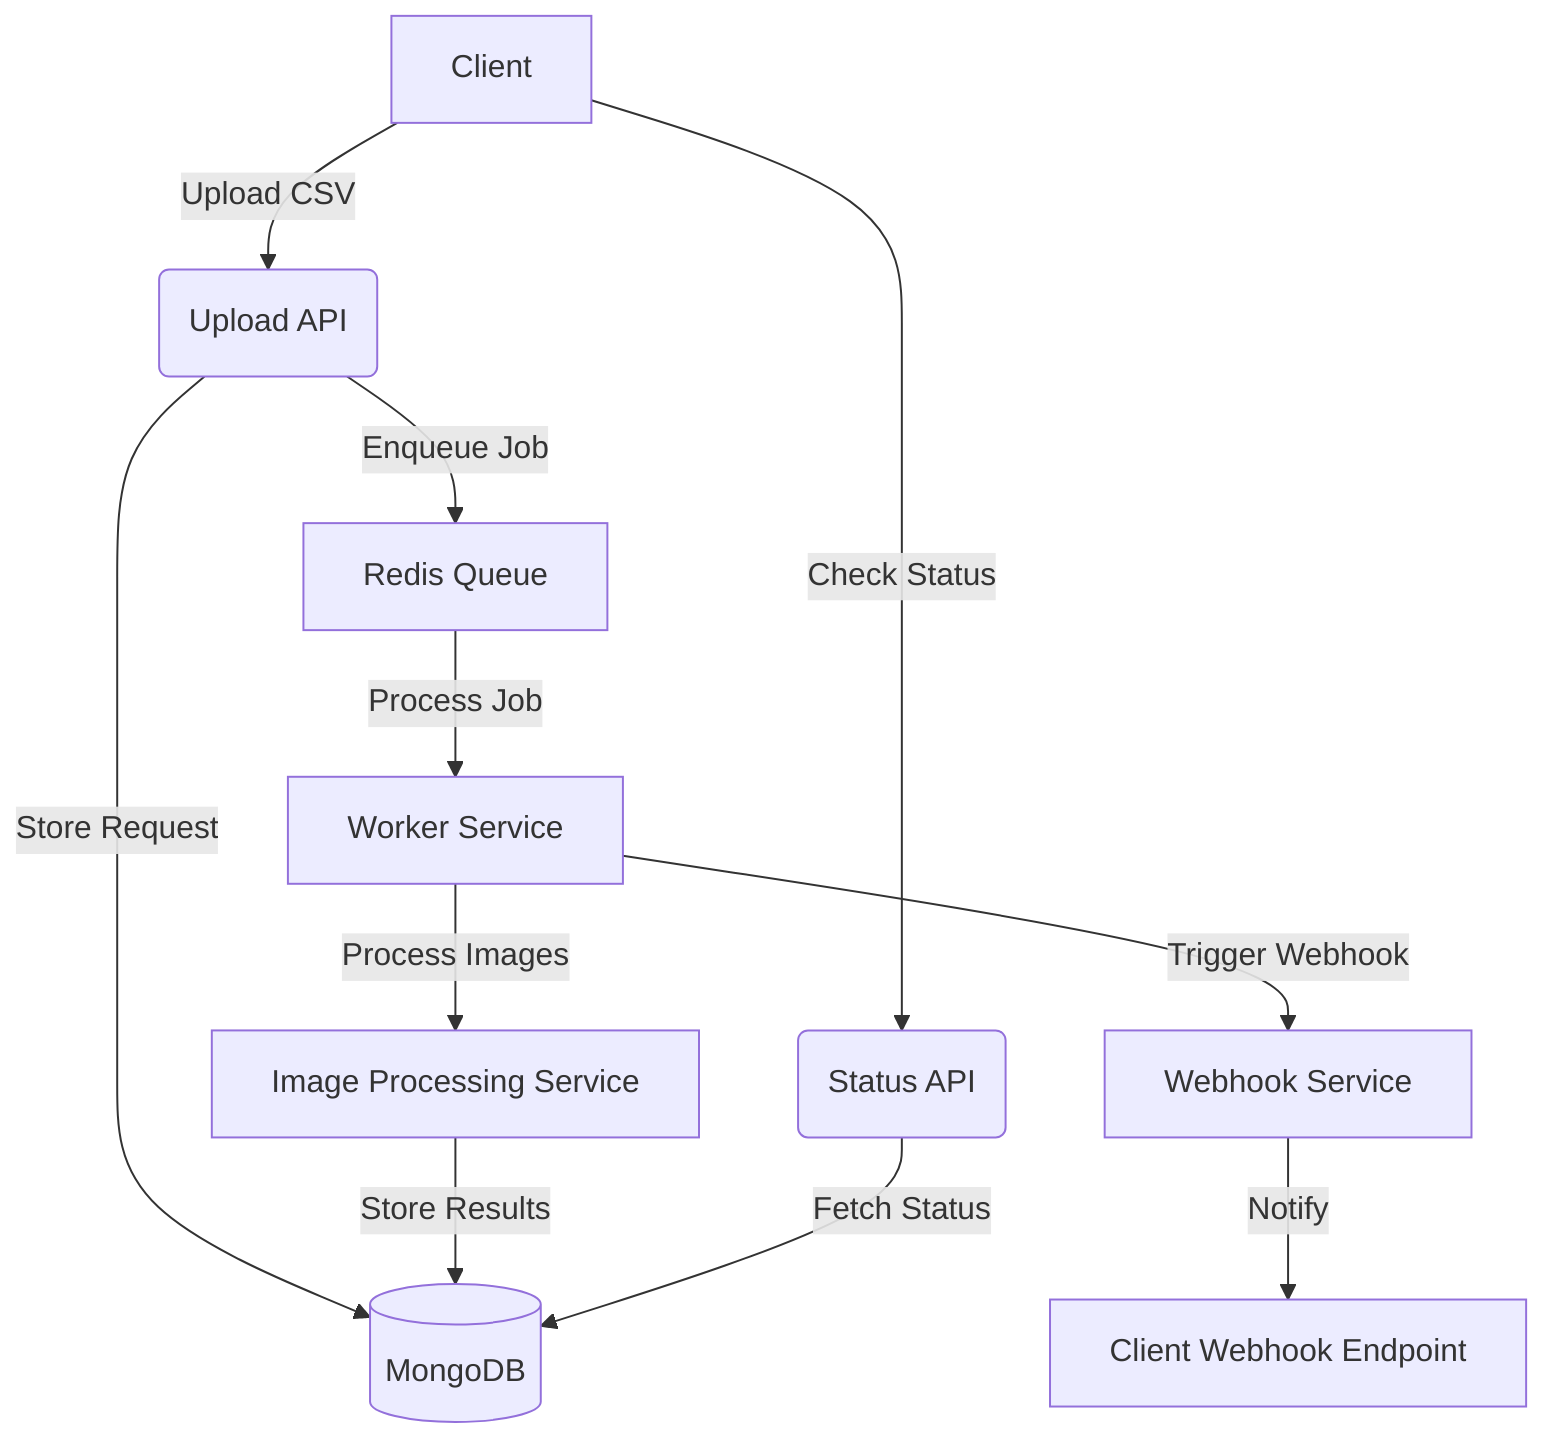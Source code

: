 graph TD
    A[Client] -->|Upload CSV| B(Upload API)
    A -->|Check Status| C(Status API)
    B -->|Store Request| D[(MongoDB)]
    B -->|Enqueue Job| E[Redis Queue]
    E -->|Process Job| F[Worker Service]
    F -->|Process Images| G[Image Processing Service]
    G -->|Store Results| D
    F -->|Trigger Webhook| H[Webhook Service]
    H -->|Notify| I[Client Webhook Endpoint]
    C -->|Fetch Status| D
